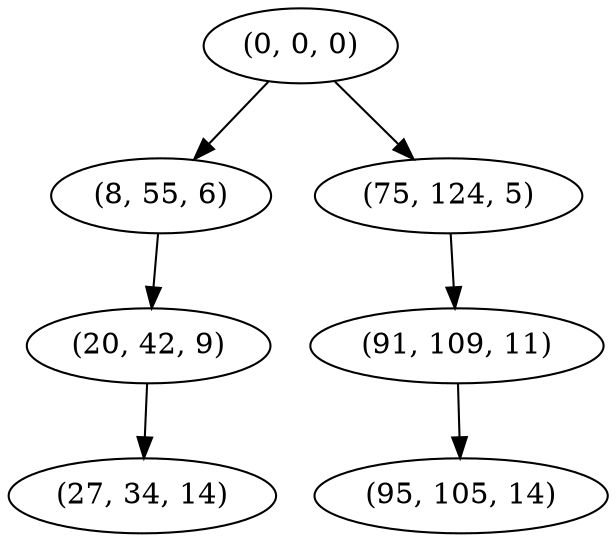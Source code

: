 digraph tree {
    "(0, 0, 0)";
    "(8, 55, 6)";
    "(20, 42, 9)";
    "(27, 34, 14)";
    "(75, 124, 5)";
    "(91, 109, 11)";
    "(95, 105, 14)";
    "(0, 0, 0)" -> "(8, 55, 6)";
    "(0, 0, 0)" -> "(75, 124, 5)";
    "(8, 55, 6)" -> "(20, 42, 9)";
    "(20, 42, 9)" -> "(27, 34, 14)";
    "(75, 124, 5)" -> "(91, 109, 11)";
    "(91, 109, 11)" -> "(95, 105, 14)";
}
